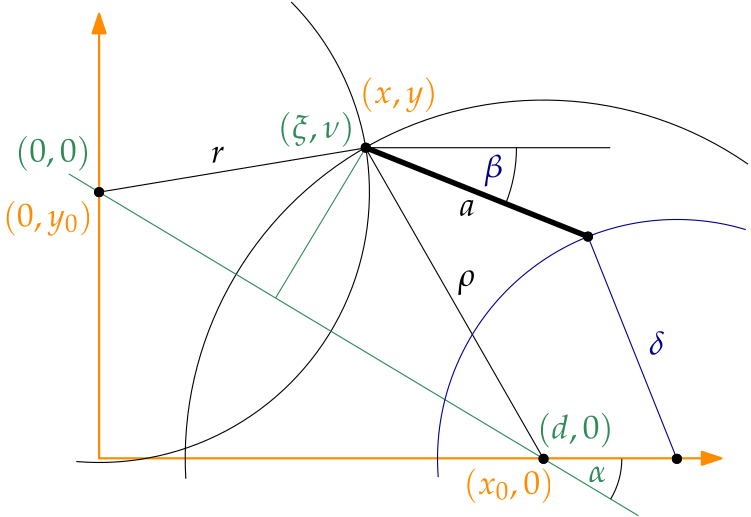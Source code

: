 <?xml version="1.0"?>
<!DOCTYPE ipe SYSTEM "ipe.dtd">
<ipe version="70206" creator="Ipe 7.2.7">
<info created="D:20180301104809" modified="D:20180301115137"/>
<preamble>\usepackage{palatino}
\usepackage[osf,sc]{mathpazo}
\usepackage{amsmath}
</preamble>
<ipestyle name="basic">
<symbol name="arrow/arc(spx)">
<path stroke="sym-stroke" fill="sym-stroke" pen="sym-pen">
0 0 m
-1 0.333 l
-1 -0.333 l
h
</path>
</symbol>
<symbol name="arrow/farc(spx)">
<path stroke="sym-stroke" fill="white" pen="sym-pen">
0 0 m
-1 0.333 l
-1 -0.333 l
h
</path>
</symbol>
<symbol name="arrow/ptarc(spx)">
<path stroke="sym-stroke" fill="sym-stroke" pen="sym-pen">
0 0 m
-1 0.333 l
-0.8 0 l
-1 -0.333 l
h
</path>
</symbol>
<symbol name="arrow/fptarc(spx)">
<path stroke="sym-stroke" fill="white" pen="sym-pen">
0 0 m
-1 0.333 l
-0.8 0 l
-1 -0.333 l
h
</path>
</symbol>
<symbol name="mark/circle(sx)" transformations="translations">
<path fill="sym-stroke">
0.6 0 0 0.6 0 0 e
0.4 0 0 0.4 0 0 e
</path>
</symbol>
<symbol name="mark/disk(sx)" transformations="translations">
<path fill="sym-stroke">
0.6 0 0 0.6 0 0 e
</path>
</symbol>
<symbol name="mark/fdisk(sfx)" transformations="translations">
<group>
<path fill="sym-fill">
0.5 0 0 0.5 0 0 e
</path>
<path fill="sym-stroke" fillrule="eofill">
0.6 0 0 0.6 0 0 e
0.4 0 0 0.4 0 0 e
</path>
</group>
</symbol>
<symbol name="mark/box(sx)" transformations="translations">
<path fill="sym-stroke" fillrule="eofill">
-0.6 -0.6 m
0.6 -0.6 l
0.6 0.6 l
-0.6 0.6 l
h
-0.4 -0.4 m
0.4 -0.4 l
0.4 0.4 l
-0.4 0.4 l
h
</path>
</symbol>
<symbol name="mark/square(sx)" transformations="translations">
<path fill="sym-stroke">
-0.6 -0.6 m
0.6 -0.6 l
0.6 0.6 l
-0.6 0.6 l
h
</path>
</symbol>
<symbol name="mark/fsquare(sfx)" transformations="translations">
<group>
<path fill="sym-fill">
-0.5 -0.5 m
0.5 -0.5 l
0.5 0.5 l
-0.5 0.5 l
h
</path>
<path fill="sym-stroke" fillrule="eofill">
-0.6 -0.6 m
0.6 -0.6 l
0.6 0.6 l
-0.6 0.6 l
h
-0.4 -0.4 m
0.4 -0.4 l
0.4 0.4 l
-0.4 0.4 l
h
</path>
</group>
</symbol>
<symbol name="mark/cross(sx)" transformations="translations">
<group>
<path fill="sym-stroke">
-0.43 -0.57 m
0.57 0.43 l
0.43 0.57 l
-0.57 -0.43 l
h
</path>
<path fill="sym-stroke">
-0.43 0.57 m
0.57 -0.43 l
0.43 -0.57 l
-0.57 0.43 l
h
</path>
</group>
</symbol>
<symbol name="arrow/fnormal(spx)">
<path stroke="sym-stroke" fill="white" pen="sym-pen">
0 0 m
-1 0.333 l
-1 -0.333 l
h
</path>
</symbol>
<symbol name="arrow/pointed(spx)">
<path stroke="sym-stroke" fill="sym-stroke" pen="sym-pen">
0 0 m
-1 0.333 l
-0.8 0 l
-1 -0.333 l
h
</path>
</symbol>
<symbol name="arrow/fpointed(spx)">
<path stroke="sym-stroke" fill="white" pen="sym-pen">
0 0 m
-1 0.333 l
-0.8 0 l
-1 -0.333 l
h
</path>
</symbol>
<symbol name="arrow/linear(spx)">
<path stroke="sym-stroke" pen="sym-pen">
-1 0.333 m
0 0 l
-1 -0.333 l
</path>
</symbol>
<symbol name="arrow/fdouble(spx)">
<path stroke="sym-stroke" fill="white" pen="sym-pen">
0 0 m
-1 0.333 l
-1 -0.333 l
h
-1 0 m
-2 0.333 l
-2 -0.333 l
h
</path>
</symbol>
<symbol name="arrow/double(spx)">
<path stroke="sym-stroke" fill="sym-stroke" pen="sym-pen">
0 0 m
-1 0.333 l
-1 -0.333 l
h
-1 0 m
-2 0.333 l
-2 -0.333 l
h
</path>
</symbol>
<pen name="heavier" value="0.8"/>
<pen name="fat" value="1.2"/>
<pen name="ultrafat" value="2"/>
<symbolsize name="large" value="5"/>
<symbolsize name="small" value="2"/>
<symbolsize name="tiny" value="1.1"/>
<arrowsize name="large" value="10"/>
<arrowsize name="small" value="5"/>
<arrowsize name="tiny" value="3"/>
<color name="red" value="1 0 0"/>
<color name="green" value="0 1 0"/>
<color name="blue" value="0 0 1"/>
<color name="yellow" value="1 1 0"/>
<color name="orange" value="1 0.647 0"/>
<color name="gold" value="1 0.843 0"/>
<color name="purple" value="0.627 0.125 0.941"/>
<color name="gray" value="0.745"/>
<color name="brown" value="0.647 0.165 0.165"/>
<color name="navy" value="0 0 0.502"/>
<color name="pink" value="1 0.753 0.796"/>
<color name="seagreen" value="0.18 0.545 0.341"/>
<color name="turquoise" value="0.251 0.878 0.816"/>
<color name="violet" value="0.933 0.51 0.933"/>
<color name="darkblue" value="0 0 0.545"/>
<color name="darkcyan" value="0 0.545 0.545"/>
<color name="darkgray" value="0.663"/>
<color name="darkgreen" value="0 0.392 0"/>
<color name="darkmagenta" value="0.545 0 0.545"/>
<color name="darkorange" value="1 0.549 0"/>
<color name="darkred" value="0.545 0 0"/>
<color name="lightblue" value="0.678 0.847 0.902"/>
<color name="lightcyan" value="0.878 1 1"/>
<color name="lightgray" value="0.827"/>
<color name="lightgreen" value="0.565 0.933 0.565"/>
<color name="lightyellow" value="1 1 0.878"/>
<dashstyle name="dashed" value="[4] 0"/>
<dashstyle name="dotted" value="[1 3] 0"/>
<dashstyle name="dash dotted" value="[4 2 1 2] 0"/>
<dashstyle name="dash dot dotted" value="[4 2 1 2 1 2] 0"/>
<textsize name="large" value="\large"/>
<textsize name="Large" value="\Large"/>
<textsize name="LARGE" value="\LARGE"/>
<textsize name="huge" value="\huge"/>
<textsize name="Huge" value="\Huge"/>
<textsize name="small" value="\small"/>
<textsize name="footnote" value="\footnotesize"/>
<textsize name="tiny" value="\tiny"/>
<textstyle name="center" begin="\begin{center}" end="\end{center}"/>
<textstyle name="itemize" begin="\begin{itemize}" end="\end{itemize}"/>
<textstyle name="item" begin="\begin{itemize}\item{}" end="\end{itemize}"/>
<gridsize name="4 pts" value="4"/>
<gridsize name="8 pts (~3 mm)" value="8"/>
<gridsize name="16 pts (~6 mm)" value="16"/>
<gridsize name="32 pts (~12 mm)" value="32"/>
<gridsize name="10 pts (~3.5 mm)" value="10"/>
<gridsize name="20 pts (~7 mm)" value="20"/>
<gridsize name="14 pts (~5 mm)" value="14"/>
<gridsize name="28 pts (~10 mm)" value="28"/>
<gridsize name="56 pts (~20 mm)" value="56"/>
<anglesize name="90 deg" value="90"/>
<anglesize name="60 deg" value="60"/>
<anglesize name="45 deg" value="45"/>
<anglesize name="30 deg" value="30"/>
<anglesize name="22.5 deg" value="22.5"/>
<opacity name="10%" value="0.1"/>
<opacity name="30%" value="0.3"/>
<opacity name="50%" value="0.5"/>
<opacity name="75%" value="0.75"/>
<tiling name="falling" angle="-60" step="4" width="1"/>
<tiling name="rising" angle="30" step="4" width="1"/>
</ipestyle>
<page>
<layer name="alpha"/>
<view layers="alpha" active="alpha"/>
<path layer="alpha" matrix="1 0 0 1 -0.00104433 0.18798" stroke="darkorange" pen="heavier" arrow="normal/normal" rarrow="normal/normal">
96 768 m
96 608 l
320 608 l
</path>
<use name="mark/disk(sx)" pos="96 704" size="normal" stroke="black"/>
<use name="mark/disk(sx)" pos="256 608" size="normal" stroke="black"/>
<use name="mark/disk(sx)" pos="192 720" size="normal" stroke="black"/>
<path stroke="black" pen="ultrafat">
192 720 m
272 688 l
</path>
<use matrix="1 0 0 1 16 0" name="mark/disk(sx)" pos="288 608" size="normal" stroke="black"/>
<use name="mark/disk(sx)" pos="272 688" size="normal" stroke="black"/>
<path stroke="seagreen">
192 720 m
159.529 665.882 l
</path>
<path stroke="black">
192.007 719.96 m
96 704 l
</path>
<path stroke="black">
256 608 m
191.899 719.942 l
</path>
<path stroke="black">
165.16 772.475 m
97.3242 0 0 -97.3242 96 704 87.7862 607.023 a
</path>
<path matrix="1 0 0 1 0 0.151371" stroke="black">
127.213 600.656 m
128.996 0 0 -128.996 256 608 329.629 713.919 a
</path>
<text matrix="1 0 0 1 -144.466 -93.3181" transformations="translations" pos="205.793 784.869" stroke="darkorange" type="label" width="32.474" height="9.355" depth="3.3" valign="baseline" size="large" style="math">(0, y_0)</text>
<text matrix="1 0 0 1 -52.9571 -12.3237" transformations="translations" pos="118.752 727.194" stroke="seagreen" type="label" width="27.194" height="9.349" depth="3.12" valign="baseline" size="large" style="math">(0,0)</text>
<text matrix="1 0 0 1 134.968 -111.956" transformations="translations" pos="118.752 727.194" stroke="seagreen" type="label" width="27.493" height="9.349" depth="3.12" valign="baseline" size="large" style="math">(d,0)</text>
<text matrix="1 0 0 1 21.3925 -189.604" transformations="translations" pos="205.793 784.869" stroke="darkorange" type="label" width="32.677" height="9.349" depth="3.12" valign="baseline" size="large" style="math">(x_0, 0)</text>
<path stroke="seagreen">
85.0782 710.553 m
290.165 587.501 l
</path>
<path stroke="black">
284.18 608 m
28.1803 0 0 -28.1803 256 608 280.164 593.501 a
</path>
<text matrix="1 0 0 1 153.336 -127.703" transformations="translations" pos="118.752 727.194" stroke="seagreen" type="label" width="6.611" height="5.784" depth="0.11" valign="baseline" size="large" style="math">\alpha</text>
<text matrix="1 0 0 1 41.4849 -3.72993" transformations="translations" pos="118.752 727.194" stroke="seagreen" type="label" width="27.72" height="9.349" depth="3.12" valign="baseline" size="large" style="math">(\xi, \nu)</text>
<text matrix="1 0 0 1 -16.0136 -48.8278" transformations="translations" pos="205.793 784.869" stroke="darkorange" type="label" width="28.114" height="9.355" depth="3.3" valign="baseline" size="large" style="math">(x, y)</text>
<path stroke="black">
192 720 m
280 720 l
</path>
<path stroke="black">
246.257 720 m
54.2568 0 0 -54.2568 192 720 242.376 699.85 a
</path>
<text matrix="1 0 0 1 115.642 -17.9023" transformations="translations" pos="118.752 727.194" stroke="darkblue" type="label" width="7.077" height="8.512" depth="3.3" valign="baseline" size="large" style="math">\beta</text>
<path stroke="darkblue">
218.09 601.408 m
86.1626 0 0 -86.1626 304 608 328.816 690.512 a
</path>
<path matrix="1 0 0 1 0 0" stroke="darkblue">
304 608 m
272 688 l
</path>
<text matrix="1 0 0 1 175.14 -81.7757" transformations="translations" pos="118.752 727.194" stroke="darkblue" type="label" width="5.774" height="8.51" depth="0.11" valign="baseline" size="large" style="math">\delta</text>
<text matrix="1 0 0 1 106.488 -57.0731" transformations="translations" pos="118.752 727.194" stroke="black" type="label" width="6.276" height="5.786" depth="3.3" valign="baseline" size="large" style="math">\rho</text>
<text matrix="1 0 0 1 17.5324 -12.6473" transformations="translations" pos="118.752 727.194" stroke="black" type="label" width="4.949" height="5.784" depth="0.11" valign="baseline" size="large" style="math">r</text>
<use name="mark/disk(sx)" pos="96 704" size="normal" stroke="black"/>
<use name="mark/disk(sx)" pos="192 720" size="normal" stroke="black"/>
<use name="mark/disk(sx)" pos="272 688" size="normal" stroke="black"/>
<use name="mark/disk(sx)" pos="256 608" size="normal" stroke="black"/>
<use name="mark/disk(sx)" pos="304 608" size="normal" stroke="black"/>
<text matrix="1 0 0 1 106.881 -31.7903" transformations="translations" pos="118.752 727.194" stroke="black" type="label" width="5.786" height="5.784" depth="0.11" valign="baseline" size="large" style="math">a</text>
</page>
</ipe>
